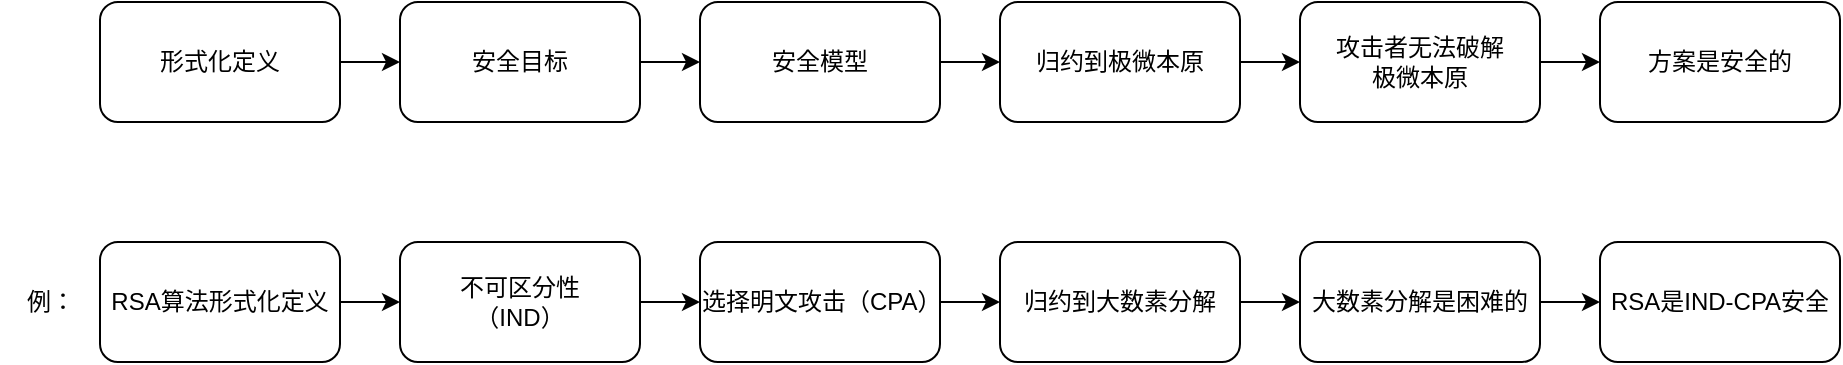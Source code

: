 <mxfile version="21.1.1" type="github">
  <diagram name="第 1 页" id="H3rtifVKTXqs-qG-SYUc">
    <mxGraphModel dx="954" dy="576" grid="1" gridSize="10" guides="1" tooltips="1" connect="1" arrows="0" fold="1" page="0" pageScale="1" pageWidth="827" pageHeight="1169" math="1" shadow="0">
      <root>
        <mxCell id="0" />
        <mxCell id="1" parent="0" />
        <mxCell id="71BKZCQ0VC07r_khRo1_-13" style="edgeStyle=orthogonalEdgeStyle;rounded=0;orthogonalLoop=1;jettySize=auto;html=1;exitX=1;exitY=0.5;exitDx=0;exitDy=0;" parent="1" source="JFFqr6XXY-S861Ni9DFR-1" target="JFFqr6XXY-S861Ni9DFR-2" edge="1">
          <mxGeometry relative="1" as="geometry" />
        </mxCell>
        <mxCell id="JFFqr6XXY-S861Ni9DFR-1" value="形式化定义" style="rounded=1;whiteSpace=wrap;html=1;" parent="1" vertex="1">
          <mxGeometry x="290" y="100" width="120" height="60" as="geometry" />
        </mxCell>
        <mxCell id="71BKZCQ0VC07r_khRo1_-14" style="edgeStyle=orthogonalEdgeStyle;rounded=0;orthogonalLoop=1;jettySize=auto;html=1;exitX=1;exitY=0.5;exitDx=0;exitDy=0;entryX=0;entryY=0.5;entryDx=0;entryDy=0;" parent="1" source="JFFqr6XXY-S861Ni9DFR-2" target="JFFqr6XXY-S861Ni9DFR-4" edge="1">
          <mxGeometry relative="1" as="geometry" />
        </mxCell>
        <mxCell id="JFFqr6XXY-S861Ni9DFR-2" value="安全目标" style="rounded=1;whiteSpace=wrap;html=1;" parent="1" vertex="1">
          <mxGeometry x="440" y="100" width="120" height="60" as="geometry" />
        </mxCell>
        <mxCell id="71BKZCQ0VC07r_khRo1_-15" style="edgeStyle=orthogonalEdgeStyle;rounded=0;orthogonalLoop=1;jettySize=auto;html=1;exitX=1;exitY=0.5;exitDx=0;exitDy=0;entryX=0;entryY=0.5;entryDx=0;entryDy=0;" parent="1" source="JFFqr6XXY-S861Ni9DFR-4" target="JFFqr6XXY-S861Ni9DFR-6" edge="1">
          <mxGeometry relative="1" as="geometry" />
        </mxCell>
        <mxCell id="JFFqr6XXY-S861Ni9DFR-4" value="安全模型" style="rounded=1;whiteSpace=wrap;html=1;" parent="1" vertex="1">
          <mxGeometry x="590" y="100" width="120" height="60" as="geometry" />
        </mxCell>
        <mxCell id="71BKZCQ0VC07r_khRo1_-20" style="edgeStyle=orthogonalEdgeStyle;rounded=0;orthogonalLoop=1;jettySize=auto;html=1;exitX=1;exitY=0.5;exitDx=0;exitDy=0;entryX=0;entryY=0.5;entryDx=0;entryDy=0;" parent="1" source="JFFqr6XXY-S861Ni9DFR-6" target="71BKZCQ0VC07r_khRo1_-1" edge="1">
          <mxGeometry relative="1" as="geometry" />
        </mxCell>
        <mxCell id="JFFqr6XXY-S861Ni9DFR-6" value="归约到极微本原" style="rounded=1;whiteSpace=wrap;html=1;" parent="1" vertex="1">
          <mxGeometry x="740" y="100" width="120" height="60" as="geometry" />
        </mxCell>
        <mxCell id="71BKZCQ0VC07r_khRo1_-21" style="edgeStyle=orthogonalEdgeStyle;rounded=0;orthogonalLoop=1;jettySize=auto;html=1;exitX=1;exitY=0.5;exitDx=0;exitDy=0;entryX=0;entryY=0.5;entryDx=0;entryDy=0;" parent="1" source="71BKZCQ0VC07r_khRo1_-1" target="71BKZCQ0VC07r_khRo1_-5" edge="1">
          <mxGeometry relative="1" as="geometry" />
        </mxCell>
        <mxCell id="71BKZCQ0VC07r_khRo1_-1" value="攻击者无法破解&lt;br&gt;极微本原" style="rounded=1;whiteSpace=wrap;html=1;" parent="1" vertex="1">
          <mxGeometry x="890" y="100" width="120" height="60" as="geometry" />
        </mxCell>
        <mxCell id="71BKZCQ0VC07r_khRo1_-5" value="方案是安全的" style="rounded=1;whiteSpace=wrap;html=1;" parent="1" vertex="1">
          <mxGeometry x="1040" y="100" width="120" height="60" as="geometry" />
        </mxCell>
        <mxCell id="X92oeDnCEYSBLNdNx7Hr-7" style="edgeStyle=orthogonalEdgeStyle;rounded=0;orthogonalLoop=1;jettySize=auto;html=1;exitX=1;exitY=0.5;exitDx=0;exitDy=0;entryX=0;entryY=0.5;entryDx=0;entryDy=0;" edge="1" parent="1" source="X92oeDnCEYSBLNdNx7Hr-1" target="X92oeDnCEYSBLNdNx7Hr-2">
          <mxGeometry relative="1" as="geometry" />
        </mxCell>
        <mxCell id="X92oeDnCEYSBLNdNx7Hr-1" value="RSA算法形式化定义" style="rounded=1;whiteSpace=wrap;html=1;" vertex="1" parent="1">
          <mxGeometry x="290" y="220" width="120" height="60" as="geometry" />
        </mxCell>
        <mxCell id="X92oeDnCEYSBLNdNx7Hr-8" style="edgeStyle=orthogonalEdgeStyle;rounded=0;orthogonalLoop=1;jettySize=auto;html=1;exitX=1;exitY=0.5;exitDx=0;exitDy=0;entryX=0;entryY=0.5;entryDx=0;entryDy=0;" edge="1" parent="1" source="X92oeDnCEYSBLNdNx7Hr-2" target="X92oeDnCEYSBLNdNx7Hr-3">
          <mxGeometry relative="1" as="geometry" />
        </mxCell>
        <mxCell id="X92oeDnCEYSBLNdNx7Hr-2" value="不可区分性&lt;br&gt;（IND）" style="rounded=1;whiteSpace=wrap;html=1;" vertex="1" parent="1">
          <mxGeometry x="440" y="220" width="120" height="60" as="geometry" />
        </mxCell>
        <mxCell id="X92oeDnCEYSBLNdNx7Hr-9" style="edgeStyle=orthogonalEdgeStyle;rounded=0;orthogonalLoop=1;jettySize=auto;html=1;exitX=1;exitY=0.5;exitDx=0;exitDy=0;entryX=0;entryY=0.5;entryDx=0;entryDy=0;" edge="1" parent="1" source="X92oeDnCEYSBLNdNx7Hr-3" target="X92oeDnCEYSBLNdNx7Hr-4">
          <mxGeometry relative="1" as="geometry" />
        </mxCell>
        <mxCell id="X92oeDnCEYSBLNdNx7Hr-3" value="选择明文攻击（CPA）" style="rounded=1;whiteSpace=wrap;html=1;" vertex="1" parent="1">
          <mxGeometry x="590" y="220" width="120" height="60" as="geometry" />
        </mxCell>
        <mxCell id="X92oeDnCEYSBLNdNx7Hr-10" style="edgeStyle=orthogonalEdgeStyle;rounded=0;orthogonalLoop=1;jettySize=auto;html=1;exitX=1;exitY=0.5;exitDx=0;exitDy=0;entryX=0;entryY=0.5;entryDx=0;entryDy=0;" edge="1" parent="1" source="X92oeDnCEYSBLNdNx7Hr-4" target="X92oeDnCEYSBLNdNx7Hr-5">
          <mxGeometry relative="1" as="geometry" />
        </mxCell>
        <mxCell id="X92oeDnCEYSBLNdNx7Hr-4" value="归约到大数素分解" style="rounded=1;whiteSpace=wrap;html=1;" vertex="1" parent="1">
          <mxGeometry x="740" y="220" width="120" height="60" as="geometry" />
        </mxCell>
        <mxCell id="X92oeDnCEYSBLNdNx7Hr-11" style="edgeStyle=orthogonalEdgeStyle;rounded=0;orthogonalLoop=1;jettySize=auto;html=1;exitX=1;exitY=0.5;exitDx=0;exitDy=0;entryX=0;entryY=0.5;entryDx=0;entryDy=0;" edge="1" parent="1" source="X92oeDnCEYSBLNdNx7Hr-5" target="X92oeDnCEYSBLNdNx7Hr-6">
          <mxGeometry relative="1" as="geometry" />
        </mxCell>
        <mxCell id="X92oeDnCEYSBLNdNx7Hr-5" value="大数素分解是困难的" style="rounded=1;whiteSpace=wrap;html=1;" vertex="1" parent="1">
          <mxGeometry x="890" y="220" width="120" height="60" as="geometry" />
        </mxCell>
        <mxCell id="X92oeDnCEYSBLNdNx7Hr-6" value="RSA是IND-CPA安全" style="rounded=1;whiteSpace=wrap;html=1;" vertex="1" parent="1">
          <mxGeometry x="1040" y="220" width="120" height="60" as="geometry" />
        </mxCell>
        <mxCell id="X92oeDnCEYSBLNdNx7Hr-12" value="例：" style="text;html=1;align=center;verticalAlign=middle;resizable=0;points=[];autosize=1;strokeColor=none;fillColor=none;" vertex="1" parent="1">
          <mxGeometry x="240" y="235" width="50" height="30" as="geometry" />
        </mxCell>
      </root>
    </mxGraphModel>
  </diagram>
</mxfile>
